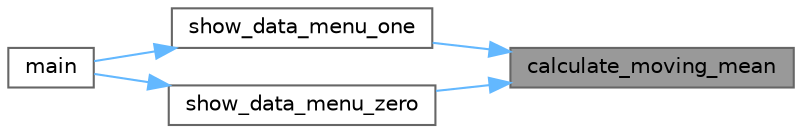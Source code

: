 digraph "calculate_moving_mean"
{
 // LATEX_PDF_SIZE
  bgcolor="transparent";
  edge [fontname=Helvetica,fontsize=10,labelfontname=Helvetica,labelfontsize=10];
  node [fontname=Helvetica,fontsize=10,shape=box,height=0.2,width=0.4];
  rankdir="RL";
  Node1 [id="Node000001",label="calculate_moving_mean",height=0.2,width=0.4,color="gray40", fillcolor="grey60", style="filled", fontcolor="black",tooltip="Calculate the moving mean of a given channel."];
  Node1 -> Node2 [id="edge1_Node000001_Node000002",dir="back",color="steelblue1",style="solid",tooltip=" "];
  Node2 [id="Node000002",label="show_data_menu_one",height=0.2,width=0.4,color="grey40", fillcolor="white", style="filled",URL="$measuring_8c.html#ac29bb1e1e7809b18677e21ca51bfca6f",tooltip="Display and analyze buffer data with current measurement."];
  Node2 -> Node3 [id="edge2_Node000002_Node000003",dir="back",color="steelblue1",style="solid",tooltip=" "];
  Node3 [id="Node000003",label="main",height=0.2,width=0.4,color="grey40", fillcolor="white", style="filled",URL="$main_8c.html#a840291bc02cba5474a4cb46a9b9566fe",tooltip="Main function."];
  Node1 -> Node4 [id="edge3_Node000001_Node000004",dir="back",color="steelblue1",style="solid",tooltip=" "];
  Node4 [id="Node000004",label="show_data_menu_zero",height=0.2,width=0.4,color="grey40", fillcolor="white", style="filled",URL="$measuring_8c.html#a2a112ff093a9fd052d89bf1be78badd3",tooltip=" "];
  Node4 -> Node3 [id="edge4_Node000004_Node000003",dir="back",color="steelblue1",style="solid",tooltip=" "];
}

